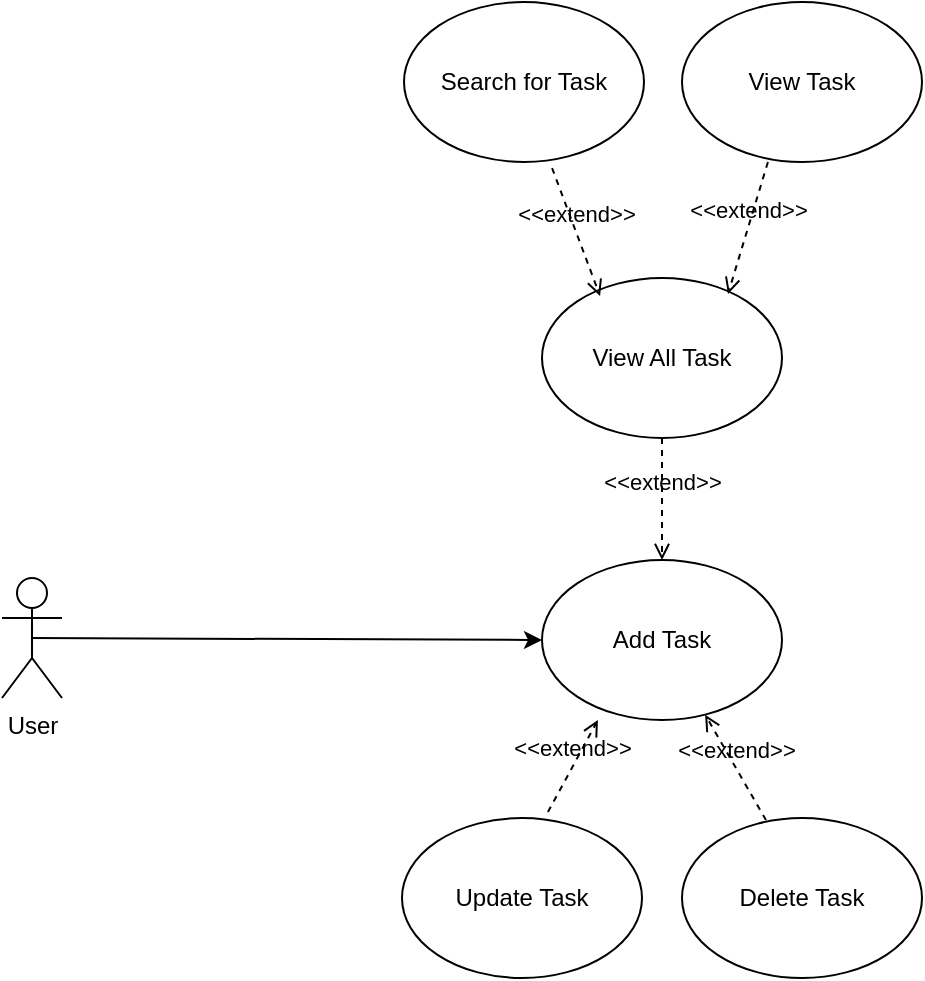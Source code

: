<mxfile version="23.0.2" type="device">
  <diagram name="Page-1" id="UZtA_n5xqZ3wlZ85LDrD">
    <mxGraphModel dx="864" dy="508" grid="1" gridSize="10" guides="1" tooltips="1" connect="1" arrows="1" fold="1" page="1" pageScale="1" pageWidth="1200" pageHeight="1600" math="0" shadow="0">
      <root>
        <mxCell id="0" />
        <mxCell id="1" parent="0" />
        <mxCell id="UqC43O2TAC-vg3flmHIA-1" value="User" style="shape=umlActor;verticalLabelPosition=bottom;verticalAlign=top;html=1;outlineConnect=0;" vertex="1" parent="1">
          <mxGeometry x="110" y="378" width="30" height="60" as="geometry" />
        </mxCell>
        <mxCell id="UqC43O2TAC-vg3flmHIA-2" value="Add Task" style="ellipse;whiteSpace=wrap;html=1;" vertex="1" parent="1">
          <mxGeometry x="380" y="369" width="120" height="80" as="geometry" />
        </mxCell>
        <mxCell id="UqC43O2TAC-vg3flmHIA-3" value="Update Task" style="ellipse;whiteSpace=wrap;html=1;" vertex="1" parent="1">
          <mxGeometry x="310" y="498" width="120" height="80" as="geometry" />
        </mxCell>
        <mxCell id="UqC43O2TAC-vg3flmHIA-4" value="Delete Task" style="ellipse;whiteSpace=wrap;html=1;" vertex="1" parent="1">
          <mxGeometry x="450" y="498" width="120" height="80" as="geometry" />
        </mxCell>
        <mxCell id="UqC43O2TAC-vg3flmHIA-5" value="&amp;lt;&amp;lt;extend&amp;gt;&amp;gt;" style="html=1;verticalAlign=bottom;labelBackgroundColor=none;endArrow=open;endFill=0;dashed=1;rounded=0;exitX=0.608;exitY=-0.037;exitDx=0;exitDy=0;exitPerimeter=0;entryX=0.233;entryY=1;entryDx=0;entryDy=0;entryPerimeter=0;" edge="1" parent="1" source="UqC43O2TAC-vg3flmHIA-3" target="UqC43O2TAC-vg3flmHIA-2">
          <mxGeometry width="160" relative="1" as="geometry">
            <mxPoint x="360" y="478" as="sourcePoint" />
            <mxPoint x="520" y="478" as="targetPoint" />
          </mxGeometry>
        </mxCell>
        <mxCell id="UqC43O2TAC-vg3flmHIA-6" value="&amp;lt;&amp;lt;extend&amp;gt;&amp;gt;" style="html=1;verticalAlign=bottom;labelBackgroundColor=none;endArrow=open;endFill=0;dashed=1;rounded=0;exitX=0.35;exitY=0.013;exitDx=0;exitDy=0;exitPerimeter=0;" edge="1" parent="1" source="UqC43O2TAC-vg3flmHIA-4" target="UqC43O2TAC-vg3flmHIA-2">
          <mxGeometry width="160" relative="1" as="geometry">
            <mxPoint x="570.04" y="485" as="sourcePoint" />
            <mxPoint x="615.04" y="448" as="targetPoint" />
          </mxGeometry>
        </mxCell>
        <mxCell id="UqC43O2TAC-vg3flmHIA-7" value="" style="endArrow=classic;html=1;rounded=0;exitX=0.5;exitY=0.5;exitDx=0;exitDy=0;exitPerimeter=0;entryX=0;entryY=0.5;entryDx=0;entryDy=0;" edge="1" parent="1" source="UqC43O2TAC-vg3flmHIA-1" target="UqC43O2TAC-vg3flmHIA-2">
          <mxGeometry width="50" height="50" relative="1" as="geometry">
            <mxPoint x="420" y="428" as="sourcePoint" />
            <mxPoint x="470" y="378" as="targetPoint" />
          </mxGeometry>
        </mxCell>
        <mxCell id="UqC43O2TAC-vg3flmHIA-8" value="View All Task" style="ellipse;whiteSpace=wrap;html=1;" vertex="1" parent="1">
          <mxGeometry x="380" y="228" width="120" height="80" as="geometry" />
        </mxCell>
        <mxCell id="UqC43O2TAC-vg3flmHIA-9" value="&amp;lt;&amp;lt;extend&amp;gt;&amp;gt;" style="html=1;verticalAlign=bottom;labelBackgroundColor=none;endArrow=open;endFill=0;dashed=1;rounded=0;exitX=0.5;exitY=1;exitDx=0;exitDy=0;entryX=0.5;entryY=0;entryDx=0;entryDy=0;" edge="1" parent="1" source="UqC43O2TAC-vg3flmHIA-8" target="UqC43O2TAC-vg3flmHIA-2">
          <mxGeometry width="160" relative="1" as="geometry">
            <mxPoint x="550.04" y="495" as="sourcePoint" />
            <mxPoint x="575.04" y="449" as="targetPoint" />
          </mxGeometry>
        </mxCell>
        <mxCell id="UqC43O2TAC-vg3flmHIA-10" value="Search for Task" style="ellipse;whiteSpace=wrap;html=1;" vertex="1" parent="1">
          <mxGeometry x="311" y="90" width="120" height="80" as="geometry" />
        </mxCell>
        <mxCell id="UqC43O2TAC-vg3flmHIA-11" value="&amp;lt;&amp;lt;extend&amp;gt;&amp;gt;" style="html=1;verticalAlign=bottom;labelBackgroundColor=none;endArrow=open;endFill=0;dashed=1;rounded=0;exitX=0.617;exitY=1.038;exitDx=0;exitDy=0;entryX=0.242;entryY=0.113;entryDx=0;entryDy=0;entryPerimeter=0;exitPerimeter=0;" edge="1" parent="1" source="UqC43O2TAC-vg3flmHIA-10" target="UqC43O2TAC-vg3flmHIA-8">
          <mxGeometry width="160" relative="1" as="geometry">
            <mxPoint x="440" y="110" as="sourcePoint" />
            <mxPoint x="440" y="171" as="targetPoint" />
          </mxGeometry>
        </mxCell>
        <mxCell id="UqC43O2TAC-vg3flmHIA-12" value="View Task" style="ellipse;whiteSpace=wrap;html=1;" vertex="1" parent="1">
          <mxGeometry x="450" y="90" width="120" height="80" as="geometry" />
        </mxCell>
        <mxCell id="UqC43O2TAC-vg3flmHIA-13" value="&amp;lt;&amp;lt;extend&amp;gt;&amp;gt;" style="html=1;verticalAlign=bottom;labelBackgroundColor=none;endArrow=open;endFill=0;dashed=1;rounded=0;exitX=0.358;exitY=1;exitDx=0;exitDy=0;entryX=0.775;entryY=0.1;entryDx=0;entryDy=0;entryPerimeter=0;exitPerimeter=0;" edge="1" parent="1" source="UqC43O2TAC-vg3flmHIA-12" target="UqC43O2TAC-vg3flmHIA-8">
          <mxGeometry width="160" relative="1" as="geometry">
            <mxPoint x="521.96" y="180" as="sourcePoint" />
            <mxPoint x="484.96" y="239.04" as="targetPoint" />
          </mxGeometry>
        </mxCell>
      </root>
    </mxGraphModel>
  </diagram>
</mxfile>
